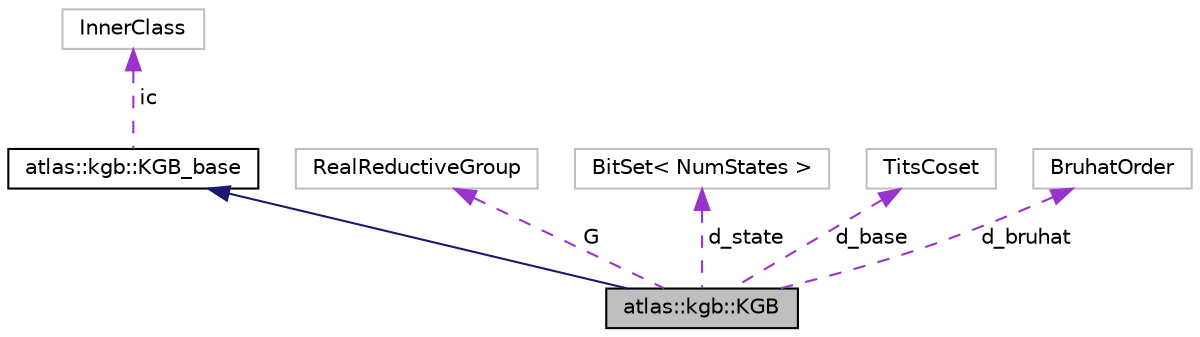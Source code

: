 digraph "atlas::kgb::KGB"
{
  edge [fontname="Helvetica",fontsize="10",labelfontname="Helvetica",labelfontsize="10"];
  node [fontname="Helvetica",fontsize="10",shape=record];
  Node1 [label="atlas::kgb::KGB",height=0.2,width=0.4,color="black", fillcolor="grey75", style="filled", fontcolor="black"];
  Node2 -> Node1 [dir="back",color="midnightblue",fontsize="10",style="solid",fontname="Helvetica"];
  Node2 [label="atlas::kgb::KGB_base",height=0.2,width=0.4,color="black", fillcolor="white", style="filled",URL="$classatlas_1_1kgb_1_1KGB__base.html"];
  Node3 -> Node2 [dir="back",color="darkorchid3",fontsize="10",style="dashed",label=" ic" ,fontname="Helvetica"];
  Node3 [label="InnerClass",height=0.2,width=0.4,color="grey75", fillcolor="white", style="filled"];
  Node4 -> Node1 [dir="back",color="darkorchid3",fontsize="10",style="dashed",label=" G" ,fontname="Helvetica"];
  Node4 [label="RealReductiveGroup",height=0.2,width=0.4,color="grey75", fillcolor="white", style="filled"];
  Node5 -> Node1 [dir="back",color="darkorchid3",fontsize="10",style="dashed",label=" d_state" ,fontname="Helvetica"];
  Node5 [label="BitSet\< NumStates \>",height=0.2,width=0.4,color="grey75", fillcolor="white", style="filled"];
  Node6 -> Node1 [dir="back",color="darkorchid3",fontsize="10",style="dashed",label=" d_base" ,fontname="Helvetica"];
  Node6 [label="TitsCoset",height=0.2,width=0.4,color="grey75", fillcolor="white", style="filled"];
  Node7 -> Node1 [dir="back",color="darkorchid3",fontsize="10",style="dashed",label=" d_bruhat" ,fontname="Helvetica"];
  Node7 [label="BruhatOrder",height=0.2,width=0.4,color="grey75", fillcolor="white", style="filled"];
}
